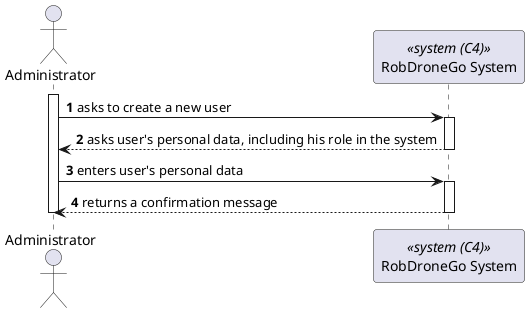 @startuml process-view
autonumber

actor ADM as "Administrator"
participant SYS as "RobDroneGo System" <<system (C4)>>

activate ADM

ADM -> SYS : asks to create a new user
activate SYS
ADM <-- SYS : asks user's personal data, including his role in the system
deactivate SYS

ADM -> SYS : enters user's personal data
activate SYS

ADM <-- SYS : returns a confirmation message
deactivate SYS

deactivate ADM

@enduml

